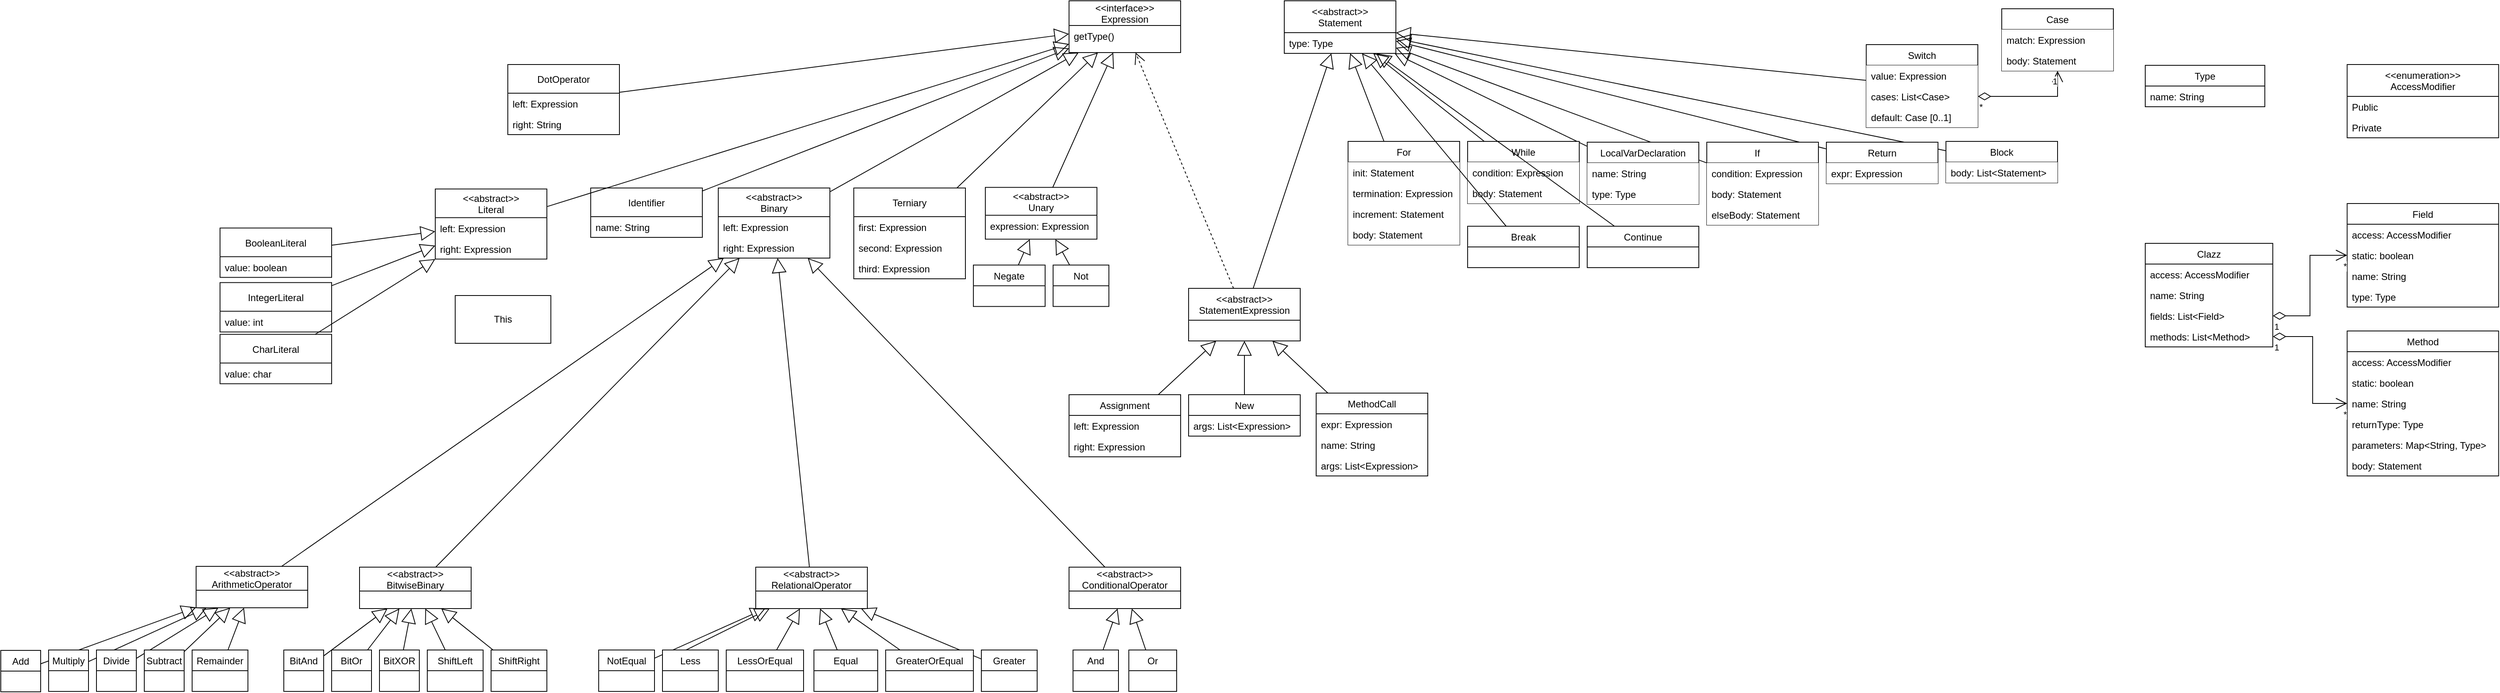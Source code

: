 <mxfile version="16.0.3" type="device"><diagram id="C5RBs43oDa-KdzZeNtuy" name="Page-1"><mxGraphModel dx="3358" dy="418" grid="1" gridSize="10" guides="1" tooltips="1" connect="1" arrows="1" fold="1" page="1" pageScale="1" pageWidth="827" pageHeight="1169" math="0" shadow="0"><root><mxCell id="WIyWlLk6GJQsqaUBKTNV-0"/><mxCell id="WIyWlLk6GJQsqaUBKTNV-1" parent="WIyWlLk6GJQsqaUBKTNV-0"/><mxCell id="zkfFHV4jXpPFQw0GAbJ--0" value="Clazz" style="swimlane;fontStyle=0;align=center;verticalAlign=top;childLayout=stackLayout;horizontal=1;startSize=26;horizontalStack=0;resizeParent=1;resizeLast=0;collapsible=1;marginBottom=0;rounded=0;shadow=0;strokeWidth=1;" parent="WIyWlLk6GJQsqaUBKTNV-1" vertex="1"><mxGeometry x="260" y="304.5" width="160" height="130" as="geometry"><mxRectangle x="230" y="140" width="160" height="26" as="alternateBounds"/></mxGeometry></mxCell><mxCell id="R1qmGD2fGn99MFbigiEE-41" value="access: AccessModifier" style="text;align=left;verticalAlign=top;spacingLeft=4;spacingRight=4;overflow=hidden;rotatable=0;points=[[0,0.5],[1,0.5]];portConstraint=eastwest;" parent="zkfFHV4jXpPFQw0GAbJ--0" vertex="1"><mxGeometry y="26" width="160" height="26" as="geometry"/></mxCell><mxCell id="zkfFHV4jXpPFQw0GAbJ--1" value="name: String" style="text;align=left;verticalAlign=top;spacingLeft=4;spacingRight=4;overflow=hidden;rotatable=0;points=[[0,0.5],[1,0.5]];portConstraint=eastwest;" parent="zkfFHV4jXpPFQw0GAbJ--0" vertex="1"><mxGeometry y="52" width="160" height="26" as="geometry"/></mxCell><mxCell id="zkfFHV4jXpPFQw0GAbJ--2" value="fields: List&lt;Field&gt;" style="text;align=left;verticalAlign=top;spacingLeft=4;spacingRight=4;overflow=hidden;rotatable=0;points=[[0,0.5],[1,0.5]];portConstraint=eastwest;rounded=0;shadow=0;html=0;" parent="zkfFHV4jXpPFQw0GAbJ--0" vertex="1"><mxGeometry y="78" width="160" height="26" as="geometry"/></mxCell><mxCell id="zkfFHV4jXpPFQw0GAbJ--3" value="methods: List&lt;Method&gt;" style="text;align=left;verticalAlign=top;spacingLeft=4;spacingRight=4;overflow=hidden;rotatable=0;points=[[0,0.5],[1,0.5]];portConstraint=eastwest;rounded=0;shadow=0;html=0;" parent="zkfFHV4jXpPFQw0GAbJ--0" vertex="1"><mxGeometry y="104" width="160" height="26" as="geometry"/></mxCell><mxCell id="zkfFHV4jXpPFQw0GAbJ--17" value="Field" style="swimlane;fontStyle=0;align=center;verticalAlign=top;childLayout=stackLayout;horizontal=1;startSize=26;horizontalStack=0;resizeParent=1;resizeLast=0;collapsible=1;marginBottom=0;rounded=0;shadow=0;strokeWidth=1;" parent="WIyWlLk6GJQsqaUBKTNV-1" vertex="1"><mxGeometry x="513.26" y="254.5" width="190" height="130" as="geometry"><mxRectangle x="550" y="140" width="160" height="26" as="alternateBounds"/></mxGeometry></mxCell><mxCell id="zkfFHV4jXpPFQw0GAbJ--18" value="access: AccessModifier" style="text;align=left;verticalAlign=top;spacingLeft=4;spacingRight=4;overflow=hidden;rotatable=0;points=[[0,0.5],[1,0.5]];portConstraint=eastwest;" parent="zkfFHV4jXpPFQw0GAbJ--17" vertex="1"><mxGeometry y="26" width="190" height="26" as="geometry"/></mxCell><mxCell id="zkfFHV4jXpPFQw0GAbJ--19" value="static: boolean" style="text;align=left;verticalAlign=top;spacingLeft=4;spacingRight=4;overflow=hidden;rotatable=0;points=[[0,0.5],[1,0.5]];portConstraint=eastwest;rounded=0;shadow=0;html=0;" parent="zkfFHV4jXpPFQw0GAbJ--17" vertex="1"><mxGeometry y="52" width="190" height="26" as="geometry"/></mxCell><mxCell id="R1qmGD2fGn99MFbigiEE-37" value="name: String" style="text;align=left;verticalAlign=top;spacingLeft=4;spacingRight=4;overflow=hidden;rotatable=0;points=[[0,0.5],[1,0.5]];portConstraint=eastwest;rounded=0;shadow=0;html=0;" parent="zkfFHV4jXpPFQw0GAbJ--17" vertex="1"><mxGeometry y="78" width="190" height="26" as="geometry"/></mxCell><mxCell id="zkfFHV4jXpPFQw0GAbJ--20" value="type: Type" style="text;align=left;verticalAlign=top;spacingLeft=4;spacingRight=4;overflow=hidden;rotatable=0;points=[[0,0.5],[1,0.5]];portConstraint=eastwest;rounded=0;shadow=0;html=0;" parent="zkfFHV4jXpPFQw0GAbJ--17" vertex="1"><mxGeometry y="104" width="190" height="26" as="geometry"/></mxCell><mxCell id="R1qmGD2fGn99MFbigiEE-3" value="" style="endArrow=open;html=1;endSize=12;startArrow=diamondThin;startSize=14;startFill=0;edgeStyle=orthogonalEdgeStyle;rounded=0;exitX=1;exitY=0.5;exitDx=0;exitDy=0;" parent="WIyWlLk6GJQsqaUBKTNV-1" source="zkfFHV4jXpPFQw0GAbJ--2" target="zkfFHV4jXpPFQw0GAbJ--17" edge="1"><mxGeometry relative="1" as="geometry"><mxPoint x="490" y="354.5" as="sourcePoint"/><mxPoint x="650" y="354.5" as="targetPoint"/></mxGeometry></mxCell><mxCell id="R1qmGD2fGn99MFbigiEE-4" value="1" style="edgeLabel;resizable=0;html=1;align=left;verticalAlign=top;" parent="R1qmGD2fGn99MFbigiEE-3" connectable="0" vertex="1"><mxGeometry x="-1" relative="1" as="geometry"/></mxCell><mxCell id="R1qmGD2fGn99MFbigiEE-5" value="*" style="edgeLabel;resizable=0;html=1;align=right;verticalAlign=top;" parent="R1qmGD2fGn99MFbigiEE-3" connectable="0" vertex="1"><mxGeometry x="1" relative="1" as="geometry"/></mxCell><mxCell id="R1qmGD2fGn99MFbigiEE-22" value="&lt;&lt;enumeration&gt;&gt;&#10;AccessModifier" style="swimlane;fontStyle=0;childLayout=stackLayout;horizontal=1;startSize=40;fillColor=none;horizontalStack=0;resizeParent=1;resizeParentMax=0;resizeLast=0;collapsible=1;marginBottom=0;" parent="WIyWlLk6GJQsqaUBKTNV-1" vertex="1"><mxGeometry x="513.26" y="80" width="190" height="92" as="geometry"/></mxCell><mxCell id="R1qmGD2fGn99MFbigiEE-23" value="Public" style="text;strokeColor=none;fillColor=none;align=left;verticalAlign=top;spacingLeft=4;spacingRight=4;overflow=hidden;rotatable=0;points=[[0,0.5],[1,0.5]];portConstraint=eastwest;" parent="R1qmGD2fGn99MFbigiEE-22" vertex="1"><mxGeometry y="40" width="190" height="26" as="geometry"/></mxCell><mxCell id="R1qmGD2fGn99MFbigiEE-24" value="Private" style="text;strokeColor=none;fillColor=none;align=left;verticalAlign=top;spacingLeft=4;spacingRight=4;overflow=hidden;rotatable=0;points=[[0,0.5],[1,0.5]];portConstraint=eastwest;" parent="R1qmGD2fGn99MFbigiEE-22" vertex="1"><mxGeometry y="66" width="190" height="26" as="geometry"/></mxCell><mxCell id="R1qmGD2fGn99MFbigiEE-27" value="Method" style="swimlane;fontStyle=0;align=center;verticalAlign=top;childLayout=stackLayout;horizontal=1;startSize=26;horizontalStack=0;resizeParent=1;resizeLast=0;collapsible=1;marginBottom=0;rounded=0;shadow=0;strokeWidth=1;" parent="WIyWlLk6GJQsqaUBKTNV-1" vertex="1"><mxGeometry x="513.26" y="414.5" width="190" height="182" as="geometry"><mxRectangle x="550" y="140" width="160" height="26" as="alternateBounds"/></mxGeometry></mxCell><mxCell id="R1qmGD2fGn99MFbigiEE-28" value="access: AccessModifier" style="text;align=left;verticalAlign=top;spacingLeft=4;spacingRight=4;overflow=hidden;rotatable=0;points=[[0,0.5],[1,0.5]];portConstraint=eastwest;" parent="R1qmGD2fGn99MFbigiEE-27" vertex="1"><mxGeometry y="26" width="190" height="26" as="geometry"/></mxCell><mxCell id="R1qmGD2fGn99MFbigiEE-29" value="static: boolean" style="text;align=left;verticalAlign=top;spacingLeft=4;spacingRight=4;overflow=hidden;rotatable=0;points=[[0,0.5],[1,0.5]];portConstraint=eastwest;rounded=0;shadow=0;html=0;" parent="R1qmGD2fGn99MFbigiEE-27" vertex="1"><mxGeometry y="52" width="190" height="26" as="geometry"/></mxCell><mxCell id="R1qmGD2fGn99MFbigiEE-36" value="name: String" style="text;align=left;verticalAlign=top;spacingLeft=4;spacingRight=4;overflow=hidden;rotatable=0;points=[[0,0.5],[1,0.5]];portConstraint=eastwest;" parent="R1qmGD2fGn99MFbigiEE-27" vertex="1"><mxGeometry y="78" width="190" height="26" as="geometry"/></mxCell><mxCell id="R1qmGD2fGn99MFbigiEE-30" value="returnType: Type" style="text;align=left;verticalAlign=top;spacingLeft=4;spacingRight=4;overflow=hidden;rotatable=0;points=[[0,0.5],[1,0.5]];portConstraint=eastwest;rounded=0;shadow=0;html=0;" parent="R1qmGD2fGn99MFbigiEE-27" vertex="1"><mxGeometry y="104" width="190" height="26" as="geometry"/></mxCell><mxCell id="R1qmGD2fGn99MFbigiEE-34" value="parameters: Map&lt;String, Type&gt;" style="text;align=left;verticalAlign=top;spacingLeft=4;spacingRight=4;overflow=hidden;rotatable=0;points=[[0,0.5],[1,0.5]];portConstraint=eastwest;rounded=0;shadow=0;html=0;" parent="R1qmGD2fGn99MFbigiEE-27" vertex="1"><mxGeometry y="130" width="190" height="26" as="geometry"/></mxCell><mxCell id="R1qmGD2fGn99MFbigiEE-35" value="body: Statement" style="text;align=left;verticalAlign=top;spacingLeft=4;spacingRight=4;overflow=hidden;rotatable=0;points=[[0,0.5],[1,0.5]];portConstraint=eastwest;rounded=0;shadow=0;html=0;" parent="R1qmGD2fGn99MFbigiEE-27" vertex="1"><mxGeometry y="156" width="190" height="26" as="geometry"/></mxCell><mxCell id="R1qmGD2fGn99MFbigiEE-31" value="" style="endArrow=open;html=1;endSize=12;startArrow=diamondThin;startSize=14;startFill=0;edgeStyle=orthogonalEdgeStyle;rounded=0;exitX=1;exitY=0.5;exitDx=0;exitDy=0;" parent="WIyWlLk6GJQsqaUBKTNV-1" source="zkfFHV4jXpPFQw0GAbJ--3" target="R1qmGD2fGn99MFbigiEE-27" edge="1"><mxGeometry relative="1" as="geometry"><mxPoint x="480" y="319.5" as="sourcePoint"/><mxPoint x="570" y="319.5" as="targetPoint"/><Array as="points"><mxPoint x="470" y="421.5"/><mxPoint x="470" y="505.5"/></Array></mxGeometry></mxCell><mxCell id="R1qmGD2fGn99MFbigiEE-32" value="1" style="edgeLabel;resizable=0;html=1;align=left;verticalAlign=top;" parent="R1qmGD2fGn99MFbigiEE-31" connectable="0" vertex="1"><mxGeometry x="-1" relative="1" as="geometry"/></mxCell><mxCell id="R1qmGD2fGn99MFbigiEE-33" value="*" style="edgeLabel;resizable=0;html=1;align=right;verticalAlign=top;" parent="R1qmGD2fGn99MFbigiEE-31" connectable="0" vertex="1"><mxGeometry x="1" relative="1" as="geometry"/></mxCell><mxCell id="R1qmGD2fGn99MFbigiEE-43" value="&lt;&lt;abstract&gt;&gt;&#10;Statement" style="swimlane;fontStyle=0;childLayout=stackLayout;horizontal=1;startSize=40;fillColor=none;horizontalStack=0;resizeParent=1;resizeParentMax=0;resizeLast=0;collapsible=1;marginBottom=0;" parent="WIyWlLk6GJQsqaUBKTNV-1" vertex="1"><mxGeometry x="-820" width="140" height="66" as="geometry"/></mxCell><mxCell id="R1qmGD2fGn99MFbigiEE-44" value="type: Type" style="text;strokeColor=none;fillColor=none;align=left;verticalAlign=top;spacingLeft=4;spacingRight=4;overflow=hidden;rotatable=0;points=[[0,0.5],[1,0.5]];portConstraint=eastwest;" parent="R1qmGD2fGn99MFbigiEE-43" vertex="1"><mxGeometry y="40" width="140" height="26" as="geometry"/></mxCell><mxCell id="R1qmGD2fGn99MFbigiEE-51" value="" style="endArrow=block;endSize=16;endFill=0;html=1;rounded=0;" parent="WIyWlLk6GJQsqaUBKTNV-1" source="UrSTiB-nP94x0aBTnVcV-48" target="R1qmGD2fGn99MFbigiEE-43" edge="1"><mxGeometry width="160" relative="1" as="geometry"><mxPoint x="-635.0" y="-59.75" as="sourcePoint"/><mxPoint x="-325" y="178.25" as="targetPoint"/></mxGeometry></mxCell><mxCell id="R1qmGD2fGn99MFbigiEE-61" value="" style="endArrow=block;endSize=16;endFill=0;html=1;rounded=0;" parent="WIyWlLk6GJQsqaUBKTNV-1" source="UrSTiB-nP94x0aBTnVcV-44" target="R1qmGD2fGn99MFbigiEE-43" edge="1"><mxGeometry width="160" relative="1" as="geometry"><mxPoint x="-604.936" y="239.75" as="sourcePoint"/><mxPoint x="-491.116" y="4.25" as="targetPoint"/></mxGeometry></mxCell><mxCell id="R1qmGD2fGn99MFbigiEE-63" value="" style="endArrow=block;endSize=16;endFill=0;html=1;rounded=0;" parent="WIyWlLk6GJQsqaUBKTNV-1" source="UrSTiB-nP94x0aBTnVcV-65" target="R1qmGD2fGn99MFbigiEE-43" edge="1"><mxGeometry width="160" relative="1" as="geometry"><mxPoint x="-615.578" y="178.25" as="sourcePoint"/><mxPoint x="-481.116" y="14.25" as="targetPoint"/></mxGeometry></mxCell><mxCell id="R1qmGD2fGn99MFbigiEE-65" value="" style="endArrow=block;endSize=16;endFill=0;html=1;rounded=0;" parent="WIyWlLk6GJQsqaUBKTNV-1" source="UrSTiB-nP94x0aBTnVcV-62" target="R1qmGD2fGn99MFbigiEE-43" edge="1"><mxGeometry width="160" relative="1" as="geometry"><mxPoint x="-644.505" y="106.25" as="sourcePoint"/><mxPoint x="-471.116" y="24.25" as="targetPoint"/></mxGeometry></mxCell><mxCell id="R1qmGD2fGn99MFbigiEE-67" value="" style="endArrow=block;endSize=16;endFill=0;html=1;rounded=0;" parent="WIyWlLk6GJQsqaUBKTNV-1" source="UrSTiB-nP94x0aBTnVcV-54" target="R1qmGD2fGn99MFbigiEE-43" edge="1"><mxGeometry width="160" relative="1" as="geometry"><mxPoint x="-645.0" y="55.694" as="sourcePoint"/><mxPoint x="-435" y="34.25" as="targetPoint"/></mxGeometry></mxCell><mxCell id="R1qmGD2fGn99MFbigiEE-69" value="" style="endArrow=block;endSize=16;endFill=0;html=1;rounded=0;" parent="WIyWlLk6GJQsqaUBKTNV-1" source="UrSTiB-nP94x0aBTnVcV-52" target="R1qmGD2fGn99MFbigiEE-43" edge="1"><mxGeometry width="160" relative="1" as="geometry"><mxPoint x="-645.0" y="-3.75" as="sourcePoint"/><mxPoint x="-191.116" y="4.25" as="targetPoint"/></mxGeometry></mxCell><mxCell id="UrSTiB-nP94x0aBTnVcV-0" value="Type" style="swimlane;fontStyle=0;childLayout=stackLayout;horizontal=1;startSize=26;fillColor=none;horizontalStack=0;resizeParent=1;resizeParentMax=0;resizeLast=0;collapsible=1;marginBottom=0;" parent="WIyWlLk6GJQsqaUBKTNV-1" vertex="1"><mxGeometry x="260" y="81" width="150" height="52" as="geometry"/></mxCell><mxCell id="UrSTiB-nP94x0aBTnVcV-1" value="name: String" style="text;strokeColor=none;fillColor=none;align=left;verticalAlign=top;spacingLeft=4;spacingRight=4;overflow=hidden;rotatable=0;points=[[0,0.5],[1,0.5]];portConstraint=eastwest;" parent="UrSTiB-nP94x0aBTnVcV-0" vertex="1"><mxGeometry y="26" width="150" height="26" as="geometry"/></mxCell><mxCell id="UrSTiB-nP94x0aBTnVcV-12" value="Assignment" style="swimlane;fontStyle=0;childLayout=stackLayout;horizontal=1;startSize=26;fillColor=none;horizontalStack=0;resizeParent=1;resizeParentMax=0;resizeLast=0;collapsible=1;marginBottom=0;" parent="WIyWlLk6GJQsqaUBKTNV-1" vertex="1"><mxGeometry x="-1090" y="494.5" width="140" height="78" as="geometry"/></mxCell><mxCell id="UrSTiB-nP94x0aBTnVcV-13" value="left: Expression " style="text;strokeColor=none;fillColor=none;align=left;verticalAlign=top;spacingLeft=4;spacingRight=4;overflow=hidden;rotatable=0;points=[[0,0.5],[1,0.5]];portConstraint=eastwest;" parent="UrSTiB-nP94x0aBTnVcV-12" vertex="1"><mxGeometry y="26" width="140" height="26" as="geometry"/></mxCell><mxCell id="UrSTiB-nP94x0aBTnVcV-29" value="right: Expression " style="text;strokeColor=none;fillColor=none;align=left;verticalAlign=top;spacingLeft=4;spacingRight=4;overflow=hidden;rotatable=0;points=[[0,0.5],[1,0.5]];portConstraint=eastwest;" parent="UrSTiB-nP94x0aBTnVcV-12" vertex="1"><mxGeometry y="52" width="140" height="26" as="geometry"/></mxCell><mxCell id="UrSTiB-nP94x0aBTnVcV-22" value="&lt;&lt;abstract&gt;&gt;&#10;StatementExpression" style="swimlane;fontStyle=0;childLayout=stackLayout;horizontal=1;startSize=40;fillColor=none;horizontalStack=0;resizeParent=1;resizeParentMax=0;resizeLast=0;collapsible=1;marginBottom=0;" parent="WIyWlLk6GJQsqaUBKTNV-1" vertex="1"><mxGeometry x="-940" y="361" width="140" height="66" as="geometry"/></mxCell><mxCell id="UrSTiB-nP94x0aBTnVcV-26" value="" style="endArrow=block;endSize=16;endFill=0;html=1;rounded=0;" parent="WIyWlLk6GJQsqaUBKTNV-1" source="UrSTiB-nP94x0aBTnVcV-22" target="R1qmGD2fGn99MFbigiEE-43" edge="1"><mxGeometry width="160" relative="1" as="geometry"><mxPoint x="-45" y="512.75" as="sourcePoint"/><mxPoint x="115" y="512.75" as="targetPoint"/></mxGeometry></mxCell><mxCell id="UrSTiB-nP94x0aBTnVcV-31" value="" style="endArrow=block;endSize=16;endFill=0;html=1;rounded=0;" parent="WIyWlLk6GJQsqaUBKTNV-1" source="UrSTiB-nP94x0aBTnVcV-12" target="UrSTiB-nP94x0aBTnVcV-22" edge="1"><mxGeometry width="160" relative="1" as="geometry"><mxPoint x="-645" y="473.75" as="sourcePoint"/><mxPoint x="-485" y="473.75" as="targetPoint"/></mxGeometry></mxCell><mxCell id="UrSTiB-nP94x0aBTnVcV-32" value="New" style="swimlane;fontStyle=0;childLayout=stackLayout;horizontal=1;startSize=26;fillColor=none;horizontalStack=0;resizeParent=1;resizeParentMax=0;resizeLast=0;collapsible=1;marginBottom=0;" parent="WIyWlLk6GJQsqaUBKTNV-1" vertex="1"><mxGeometry x="-940" y="494.5" width="140" height="52" as="geometry"/></mxCell><mxCell id="UrSTiB-nP94x0aBTnVcV-35" value="args: List&lt;Expression&gt;&#10; " style="text;strokeColor=none;fillColor=none;align=left;verticalAlign=top;spacingLeft=4;spacingRight=4;overflow=hidden;rotatable=0;points=[[0,0.5],[1,0.5]];portConstraint=eastwest;" parent="UrSTiB-nP94x0aBTnVcV-32" vertex="1"><mxGeometry y="26" width="140" height="26" as="geometry"/></mxCell><mxCell id="UrSTiB-nP94x0aBTnVcV-36" value="" style="endArrow=block;endSize=16;endFill=0;html=1;rounded=0;" parent="WIyWlLk6GJQsqaUBKTNV-1" source="UrSTiB-nP94x0aBTnVcV-32" target="UrSTiB-nP94x0aBTnVcV-22" edge="1"><mxGeometry width="160" relative="1" as="geometry"><mxPoint x="-856.579" y="480.25" as="sourcePoint"/><mxPoint x="-782.895" y="438.25" as="targetPoint"/></mxGeometry></mxCell><mxCell id="UrSTiB-nP94x0aBTnVcV-38" value="MethodCall" style="swimlane;fontStyle=0;childLayout=stackLayout;horizontal=1;startSize=26;fillColor=none;horizontalStack=0;resizeParent=1;resizeParentMax=0;resizeLast=0;collapsible=1;marginBottom=0;" parent="WIyWlLk6GJQsqaUBKTNV-1" vertex="1"><mxGeometry x="-780" y="492.5" width="140" height="104" as="geometry"/></mxCell><mxCell id="UrSTiB-nP94x0aBTnVcV-43" value="expr: Expression" style="text;strokeColor=none;fillColor=none;align=left;verticalAlign=top;spacingLeft=4;spacingRight=4;overflow=hidden;rotatable=0;points=[[0,0.5],[1,0.5]];portConstraint=eastwest;" parent="UrSTiB-nP94x0aBTnVcV-38" vertex="1"><mxGeometry y="26" width="140" height="26" as="geometry"/></mxCell><mxCell id="UrSTiB-nP94x0aBTnVcV-42" value="name: String" style="text;strokeColor=none;fillColor=none;align=left;verticalAlign=top;spacingLeft=4;spacingRight=4;overflow=hidden;rotatable=0;points=[[0,0.5],[1,0.5]];portConstraint=eastwest;" parent="UrSTiB-nP94x0aBTnVcV-38" vertex="1"><mxGeometry y="52" width="140" height="26" as="geometry"/></mxCell><mxCell id="UrSTiB-nP94x0aBTnVcV-40" value="args: List&lt;Expression&gt;&#10; " style="text;strokeColor=none;fillColor=none;align=left;verticalAlign=top;spacingLeft=4;spacingRight=4;overflow=hidden;rotatable=0;points=[[0,0.5],[1,0.5]];portConstraint=eastwest;" parent="UrSTiB-nP94x0aBTnVcV-38" vertex="1"><mxGeometry y="78" width="140" height="26" as="geometry"/></mxCell><mxCell id="UrSTiB-nP94x0aBTnVcV-41" value="" style="endArrow=block;endSize=16;endFill=0;html=1;rounded=0;" parent="WIyWlLk6GJQsqaUBKTNV-1" source="UrSTiB-nP94x0aBTnVcV-38" target="UrSTiB-nP94x0aBTnVcV-22" edge="1"><mxGeometry width="160" relative="1" as="geometry"><mxPoint x="-266.579" y="489.25" as="sourcePoint"/><mxPoint x="-173.085" y="437.25" as="targetPoint"/></mxGeometry></mxCell><mxCell id="UrSTiB-nP94x0aBTnVcV-44" value="For" style="swimlane;fontStyle=0;childLayout=stackLayout;horizontal=1;startSize=26;fillColor=default;horizontalStack=0;resizeParent=1;resizeParentMax=0;resizeLast=0;collapsible=1;marginBottom=0;" parent="WIyWlLk6GJQsqaUBKTNV-1" vertex="1"><mxGeometry x="-740" y="176.5" width="140" height="130" as="geometry"/></mxCell><mxCell id="UrSTiB-nP94x0aBTnVcV-45" value="init: Statement" style="text;strokeColor=none;fillColor=default;align=left;verticalAlign=top;spacingLeft=4;spacingRight=4;overflow=hidden;rotatable=0;points=[[0,0.5],[1,0.5]];portConstraint=eastwest;" parent="UrSTiB-nP94x0aBTnVcV-44" vertex="1"><mxGeometry y="26" width="140" height="26" as="geometry"/></mxCell><mxCell id="UrSTiB-nP94x0aBTnVcV-46" value="termination: Expression" style="text;strokeColor=none;fillColor=default;align=left;verticalAlign=top;spacingLeft=4;spacingRight=4;overflow=hidden;rotatable=0;points=[[0,0.5],[1,0.5]];portConstraint=eastwest;" parent="UrSTiB-nP94x0aBTnVcV-44" vertex="1"><mxGeometry y="52" width="140" height="26" as="geometry"/></mxCell><mxCell id="UrSTiB-nP94x0aBTnVcV-70" value="increment: Statement" style="text;strokeColor=none;fillColor=default;align=left;verticalAlign=top;spacingLeft=4;spacingRight=4;overflow=hidden;rotatable=0;points=[[0,0.5],[1,0.5]];portConstraint=eastwest;" parent="UrSTiB-nP94x0aBTnVcV-44" vertex="1"><mxGeometry y="78" width="140" height="26" as="geometry"/></mxCell><mxCell id="UrSTiB-nP94x0aBTnVcV-71" value="body: Statement" style="text;strokeColor=none;fillColor=default;align=left;verticalAlign=top;spacingLeft=4;spacingRight=4;overflow=hidden;rotatable=0;points=[[0,0.5],[1,0.5]];portConstraint=eastwest;" parent="UrSTiB-nP94x0aBTnVcV-44" vertex="1"><mxGeometry y="104" width="140" height="26" as="geometry"/></mxCell><mxCell id="UrSTiB-nP94x0aBTnVcV-48" value="Block" style="swimlane;fontStyle=0;childLayout=stackLayout;horizontal=1;startSize=26;fillColor=default;horizontalStack=0;resizeParent=1;resizeParentMax=0;resizeLast=0;collapsible=1;marginBottom=0;" parent="WIyWlLk6GJQsqaUBKTNV-1" vertex="1"><mxGeometry x="10" y="176.5" width="140" height="52" as="geometry"/></mxCell><mxCell id="UrSTiB-nP94x0aBTnVcV-49" value="body: List&lt;Statement&gt;" style="text;strokeColor=none;fillColor=default;align=left;verticalAlign=top;spacingLeft=4;spacingRight=4;overflow=hidden;rotatable=0;points=[[0,0.5],[1,0.5]];portConstraint=eastwest;" parent="UrSTiB-nP94x0aBTnVcV-48" vertex="1"><mxGeometry y="26" width="140" height="26" as="geometry"/></mxCell><mxCell id="UrSTiB-nP94x0aBTnVcV-52" value="Return" style="swimlane;fontStyle=0;childLayout=stackLayout;horizontal=1;startSize=26;fillColor=default;horizontalStack=0;resizeParent=1;resizeParentMax=0;resizeLast=0;collapsible=1;marginBottom=0;" parent="WIyWlLk6GJQsqaUBKTNV-1" vertex="1"><mxGeometry x="-140" y="177.5" width="140" height="52" as="geometry"/></mxCell><mxCell id="UrSTiB-nP94x0aBTnVcV-53" value="expr: Expression" style="text;strokeColor=none;fillColor=default;align=left;verticalAlign=top;spacingLeft=4;spacingRight=4;overflow=hidden;rotatable=0;points=[[0,0.5],[1,0.5]];portConstraint=eastwest;" parent="UrSTiB-nP94x0aBTnVcV-52" vertex="1"><mxGeometry y="26" width="140" height="26" as="geometry"/></mxCell><mxCell id="UrSTiB-nP94x0aBTnVcV-54" value="While" style="swimlane;fontStyle=0;childLayout=stackLayout;horizontal=1;startSize=26;fillColor=default;horizontalStack=0;resizeParent=1;resizeParentMax=0;resizeLast=0;collapsible=1;marginBottom=0;" parent="WIyWlLk6GJQsqaUBKTNV-1" vertex="1"><mxGeometry x="-590" y="176.5" width="140" height="78" as="geometry"/></mxCell><mxCell id="UrSTiB-nP94x0aBTnVcV-61" value="condition: Expression" style="text;strokeColor=none;fillColor=default;align=left;verticalAlign=top;spacingLeft=4;spacingRight=4;overflow=hidden;rotatable=0;points=[[0,0.5],[1,0.5]];portConstraint=eastwest;" parent="UrSTiB-nP94x0aBTnVcV-54" vertex="1"><mxGeometry y="26" width="140" height="26" as="geometry"/></mxCell><mxCell id="UrSTiB-nP94x0aBTnVcV-55" value="body: Statement" style="text;strokeColor=none;fillColor=default;align=left;verticalAlign=top;spacingLeft=4;spacingRight=4;overflow=hidden;rotatable=0;points=[[0,0.5],[1,0.5]];portConstraint=eastwest;" parent="UrSTiB-nP94x0aBTnVcV-54" vertex="1"><mxGeometry y="52" width="140" height="26" as="geometry"/></mxCell><mxCell id="UrSTiB-nP94x0aBTnVcV-62" value="LocalVarDeclaration" style="swimlane;fontStyle=0;childLayout=stackLayout;horizontal=1;startSize=26;fillColor=default;horizontalStack=0;resizeParent=1;resizeParentMax=0;resizeLast=0;collapsible=1;marginBottom=0;" parent="WIyWlLk6GJQsqaUBKTNV-1" vertex="1"><mxGeometry x="-440" y="177.5" width="140" height="78" as="geometry"/></mxCell><mxCell id="UrSTiB-nP94x0aBTnVcV-63" value="name: String" style="text;strokeColor=none;fillColor=default;align=left;verticalAlign=top;spacingLeft=4;spacingRight=4;overflow=hidden;rotatable=0;points=[[0,0.5],[1,0.5]];portConstraint=eastwest;" parent="UrSTiB-nP94x0aBTnVcV-62" vertex="1"><mxGeometry y="26" width="140" height="26" as="geometry"/></mxCell><mxCell id="UrSTiB-nP94x0aBTnVcV-64" value="type: Type" style="text;strokeColor=none;fillColor=default;align=left;verticalAlign=top;spacingLeft=4;spacingRight=4;overflow=hidden;rotatable=0;points=[[0,0.5],[1,0.5]];portConstraint=eastwest;" parent="UrSTiB-nP94x0aBTnVcV-62" vertex="1"><mxGeometry y="52" width="140" height="26" as="geometry"/></mxCell><mxCell id="UrSTiB-nP94x0aBTnVcV-65" value="If    " style="swimlane;fontStyle=0;childLayout=stackLayout;horizontal=1;startSize=26;fillColor=default;horizontalStack=0;resizeParent=1;resizeParentMax=0;resizeLast=0;collapsible=1;marginBottom=0;" parent="WIyWlLk6GJQsqaUBKTNV-1" vertex="1"><mxGeometry x="-290" y="177.5" width="140" height="104" as="geometry"/></mxCell><mxCell id="UrSTiB-nP94x0aBTnVcV-66" value="condition: Expression" style="text;strokeColor=none;fillColor=default;align=left;verticalAlign=top;spacingLeft=4;spacingRight=4;overflow=hidden;rotatable=0;points=[[0,0.5],[1,0.5]];portConstraint=eastwest;" parent="UrSTiB-nP94x0aBTnVcV-65" vertex="1"><mxGeometry y="26" width="140" height="26" as="geometry"/></mxCell><mxCell id="UrSTiB-nP94x0aBTnVcV-67" value="body: Statement" style="text;strokeColor=none;fillColor=default;align=left;verticalAlign=top;spacingLeft=4;spacingRight=4;overflow=hidden;rotatable=0;points=[[0,0.5],[1,0.5]];portConstraint=eastwest;" parent="UrSTiB-nP94x0aBTnVcV-65" vertex="1"><mxGeometry y="52" width="140" height="26" as="geometry"/></mxCell><mxCell id="UrSTiB-nP94x0aBTnVcV-69" value="elseBody: Statement" style="text;strokeColor=none;fillColor=default;align=left;verticalAlign=top;spacingLeft=4;spacingRight=4;overflow=hidden;rotatable=0;points=[[0,0.5],[1,0.5]];portConstraint=eastwest;" parent="UrSTiB-nP94x0aBTnVcV-65" vertex="1"><mxGeometry y="78" width="140" height="26" as="geometry"/></mxCell><mxCell id="UrSTiB-nP94x0aBTnVcV-73" value="&lt;&lt;interface&gt;&gt;&#10;Expression" style="swimlane;fontStyle=0;childLayout=stackLayout;horizontal=1;startSize=31;fillColor=none;horizontalStack=0;resizeParent=1;resizeParentMax=0;resizeLast=0;collapsible=1;marginBottom=0;" parent="WIyWlLk6GJQsqaUBKTNV-1" vertex="1"><mxGeometry x="-1090" width="140" height="65" as="geometry"/></mxCell><mxCell id="UrSTiB-nP94x0aBTnVcV-74" value="getType()" style="text;strokeColor=none;fillColor=none;align=left;verticalAlign=top;spacingLeft=4;spacingRight=4;overflow=hidden;rotatable=0;points=[[0,0.5],[1,0.5]];portConstraint=eastwest;" parent="UrSTiB-nP94x0aBTnVcV-73" vertex="1"><mxGeometry y="31" width="140" height="34" as="geometry"/></mxCell><mxCell id="UrSTiB-nP94x0aBTnVcV-75" value="" style="endArrow=open;endSize=12;dashed=1;html=1;rounded=0;" parent="WIyWlLk6GJQsqaUBKTNV-1" source="UrSTiB-nP94x0aBTnVcV-22" target="UrSTiB-nP94x0aBTnVcV-73" edge="1"><mxGeometry width="160" relative="1" as="geometry"><mxPoint x="-850" y="141" as="sourcePoint"/><mxPoint x="-690" y="141" as="targetPoint"/></mxGeometry></mxCell><mxCell id="UrSTiB-nP94x0aBTnVcV-92" value="&lt;&lt;abstract&gt;&gt;&#10;Binary" style="swimlane;fontStyle=0;childLayout=stackLayout;horizontal=1;startSize=36;fillColor=none;horizontalStack=0;resizeParent=1;resizeParentMax=0;resizeLast=0;collapsible=1;marginBottom=0;" parent="WIyWlLk6GJQsqaUBKTNV-1" vertex="1"><mxGeometry x="-1530" y="235" width="140" height="88" as="geometry"/></mxCell><mxCell id="UrSTiB-nP94x0aBTnVcV-93" value="left: Expression " style="text;strokeColor=none;fillColor=none;align=left;verticalAlign=top;spacingLeft=4;spacingRight=4;overflow=hidden;rotatable=0;points=[[0,0.5],[1,0.5]];portConstraint=eastwest;" parent="UrSTiB-nP94x0aBTnVcV-92" vertex="1"><mxGeometry y="36" width="140" height="26" as="geometry"/></mxCell><mxCell id="UrSTiB-nP94x0aBTnVcV-94" value="right: Expression " style="text;strokeColor=none;fillColor=none;align=left;verticalAlign=top;spacingLeft=4;spacingRight=4;overflow=hidden;rotatable=0;points=[[0,0.5],[1,0.5]];portConstraint=eastwest;" parent="UrSTiB-nP94x0aBTnVcV-92" vertex="1"><mxGeometry y="62" width="140" height="26" as="geometry"/></mxCell><mxCell id="UrSTiB-nP94x0aBTnVcV-96" value="Add" style="swimlane;fontStyle=0;childLayout=stackLayout;horizontal=1;startSize=26;fillColor=default;horizontalStack=0;resizeParent=1;resizeParentMax=0;resizeLast=0;collapsible=1;marginBottom=0;" parent="WIyWlLk6GJQsqaUBKTNV-1" vertex="1"><mxGeometry x="-2430" y="815.5" width="50" height="52" as="geometry"/></mxCell><mxCell id="UrSTiB-nP94x0aBTnVcV-99" value="" style="endArrow=block;endSize=16;endFill=0;html=1;rounded=0;" parent="WIyWlLk6GJQsqaUBKTNV-1" source="UrSTiB-nP94x0aBTnVcV-96" target="Lel_3IeOTSbdFy8UVSTf-46" edge="1"><mxGeometry width="160" relative="1" as="geometry"><mxPoint x="-1920" y="522" as="sourcePoint"/><mxPoint x="-1760" y="522" as="targetPoint"/></mxGeometry></mxCell><mxCell id="UrSTiB-nP94x0aBTnVcV-100" value="" style="endArrow=block;endSize=16;endFill=0;html=1;rounded=0;" parent="WIyWlLk6GJQsqaUBKTNV-1" source="UrSTiB-nP94x0aBTnVcV-101" target="Lel_3IeOTSbdFy8UVSTf-46" edge="1"><mxGeometry width="160" relative="1" as="geometry"><mxPoint x="-1910" y="532" as="sourcePoint"/><mxPoint x="-1710" y="464.941" as="targetPoint"/></mxGeometry></mxCell><mxCell id="UrSTiB-nP94x0aBTnVcV-101" value="Multiply" style="swimlane;fontStyle=0;childLayout=stackLayout;horizontal=1;startSize=26;fillColor=default;horizontalStack=0;resizeParent=1;resizeParentMax=0;resizeLast=0;collapsible=1;marginBottom=0;" parent="WIyWlLk6GJQsqaUBKTNV-1" vertex="1"><mxGeometry x="-2370" y="815" width="50" height="52" as="geometry"/></mxCell><mxCell id="UrSTiB-nP94x0aBTnVcV-102" value="Divide" style="swimlane;fontStyle=0;childLayout=stackLayout;horizontal=1;startSize=26;fillColor=default;horizontalStack=0;resizeParent=1;resizeParentMax=0;resizeLast=0;collapsible=1;marginBottom=0;" parent="WIyWlLk6GJQsqaUBKTNV-1" vertex="1"><mxGeometry x="-2310" y="815" width="50" height="52" as="geometry"/></mxCell><mxCell id="UrSTiB-nP94x0aBTnVcV-104" value="" style="endArrow=block;endSize=16;endFill=0;html=1;rounded=0;" parent="WIyWlLk6GJQsqaUBKTNV-1" source="UrSTiB-nP94x0aBTnVcV-102" target="Lel_3IeOTSbdFy8UVSTf-46" edge="1"><mxGeometry width="160" relative="1" as="geometry"><mxPoint x="-1270" y="160.0" as="sourcePoint"/><mxPoint x="-1240" y="160.0" as="targetPoint"/></mxGeometry></mxCell><mxCell id="UrSTiB-nP94x0aBTnVcV-105" value="" style="endArrow=block;endSize=16;endFill=0;html=1;rounded=0;" parent="WIyWlLk6GJQsqaUBKTNV-1" source="UrSTiB-nP94x0aBTnVcV-103" target="Lel_3IeOTSbdFy8UVSTf-46" edge="1"><mxGeometry width="160" relative="1" as="geometry"><mxPoint x="-1276.403" y="203.5" as="sourcePoint"/><mxPoint x="-1240" y="188.618" as="targetPoint"/></mxGeometry></mxCell><mxCell id="UrSTiB-nP94x0aBTnVcV-106" value="" style="endArrow=block;endSize=16;endFill=0;html=1;rounded=0;" parent="WIyWlLk6GJQsqaUBKTNV-1" source="UrSTiB-nP94x0aBTnVcV-107" target="Lel_3IeOTSbdFy8UVSTf-46" edge="1"><mxGeometry width="160" relative="1" as="geometry"><mxPoint x="-1276.403" y="275.5" as="sourcePoint"/><mxPoint x="-1227.021" y="261" as="targetPoint"/></mxGeometry></mxCell><mxCell id="UrSTiB-nP94x0aBTnVcV-107" value="Remainder" style="swimlane;fontStyle=0;childLayout=stackLayout;horizontal=1;startSize=26;fillColor=default;horizontalStack=0;resizeParent=1;resizeParentMax=0;resizeLast=0;collapsible=1;marginBottom=0;" parent="WIyWlLk6GJQsqaUBKTNV-1" vertex="1"><mxGeometry x="-2190" y="815" width="70" height="52" as="geometry"/></mxCell><mxCell id="UrSTiB-nP94x0aBTnVcV-108" value="Terniary" style="swimlane;fontStyle=0;childLayout=stackLayout;horizontal=1;startSize=36;fillColor=none;horizontalStack=0;resizeParent=1;resizeParentMax=0;resizeLast=0;collapsible=1;marginBottom=0;" parent="WIyWlLk6GJQsqaUBKTNV-1" vertex="1"><mxGeometry x="-1360" y="235" width="140" height="114" as="geometry"/></mxCell><mxCell id="UrSTiB-nP94x0aBTnVcV-109" value="first: Expression " style="text;strokeColor=none;fillColor=none;align=left;verticalAlign=top;spacingLeft=4;spacingRight=4;overflow=hidden;rotatable=0;points=[[0,0.5],[1,0.5]];portConstraint=eastwest;" parent="UrSTiB-nP94x0aBTnVcV-108" vertex="1"><mxGeometry y="36" width="140" height="26" as="geometry"/></mxCell><mxCell id="UrSTiB-nP94x0aBTnVcV-114" value="second: Expression " style="text;strokeColor=none;fillColor=none;align=left;verticalAlign=top;spacingLeft=4;spacingRight=4;overflow=hidden;rotatable=0;points=[[0,0.5],[1,0.5]];portConstraint=eastwest;" parent="UrSTiB-nP94x0aBTnVcV-108" vertex="1"><mxGeometry y="62" width="140" height="26" as="geometry"/></mxCell><mxCell id="UrSTiB-nP94x0aBTnVcV-110" value="third: Expression " style="text;strokeColor=none;fillColor=none;align=left;verticalAlign=top;spacingLeft=4;spacingRight=4;overflow=hidden;rotatable=0;points=[[0,0.5],[1,0.5]];portConstraint=eastwest;" parent="UrSTiB-nP94x0aBTnVcV-108" vertex="1"><mxGeometry y="88" width="140" height="26" as="geometry"/></mxCell><mxCell id="UrSTiB-nP94x0aBTnVcV-115" value="" style="endArrow=block;endSize=16;endFill=0;html=1;rounded=0;" parent="WIyWlLk6GJQsqaUBKTNV-1" source="UrSTiB-nP94x0aBTnVcV-92" target="UrSTiB-nP94x0aBTnVcV-73" edge="1"><mxGeometry width="160" relative="1" as="geometry"><mxPoint x="-1393.251" y="113.0" as="sourcePoint"/><mxPoint x="-1285.124" y="189.5" as="targetPoint"/></mxGeometry></mxCell><mxCell id="UrSTiB-nP94x0aBTnVcV-116" value="" style="endArrow=block;endSize=16;endFill=0;html=1;rounded=0;" parent="WIyWlLk6GJQsqaUBKTNV-1" source="UrSTiB-nP94x0aBTnVcV-108" target="UrSTiB-nP94x0aBTnVcV-73" edge="1"><mxGeometry width="160" relative="1" as="geometry"><mxPoint x="-1160" y="227.947" as="sourcePoint"/><mxPoint x="-1110" y="227.553" as="targetPoint"/></mxGeometry></mxCell><mxCell id="UrSTiB-nP94x0aBTnVcV-117" value="&lt;&lt;abstract&gt;&gt;&#10;ConditionalOperator" style="swimlane;fontStyle=0;childLayout=stackLayout;horizontal=1;startSize=30;fillColor=none;horizontalStack=0;resizeParent=1;resizeParentMax=0;resizeLast=0;collapsible=1;marginBottom=0;" parent="WIyWlLk6GJQsqaUBKTNV-1" vertex="1"><mxGeometry x="-1090" y="711" width="140" height="52" as="geometry"/></mxCell><mxCell id="UrSTiB-nP94x0aBTnVcV-120" value="" style="endArrow=block;endSize=16;endFill=0;html=1;rounded=0;" parent="WIyWlLk6GJQsqaUBKTNV-1" source="UrSTiB-nP94x0aBTnVcV-117" target="UrSTiB-nP94x0aBTnVcV-92" edge="1"><mxGeometry width="160" relative="1" as="geometry"><mxPoint x="-1393.251" y="113" as="sourcePoint"/><mxPoint x="-1285.124" y="189.5" as="targetPoint"/></mxGeometry></mxCell><mxCell id="UrSTiB-nP94x0aBTnVcV-121" value="&lt;&lt;abstract&gt;&gt;&#10;BitwiseBinary" style="swimlane;fontStyle=0;childLayout=stackLayout;horizontal=1;startSize=30;fillColor=none;horizontalStack=0;resizeParent=1;resizeParentMax=0;resizeLast=0;collapsible=1;marginBottom=0;" parent="WIyWlLk6GJQsqaUBKTNV-1" vertex="1"><mxGeometry x="-1980" y="711" width="140" height="52" as="geometry"/></mxCell><mxCell id="UrSTiB-nP94x0aBTnVcV-122" value="" style="endArrow=block;endSize=16;endFill=0;html=1;rounded=0;" parent="WIyWlLk6GJQsqaUBKTNV-1" source="UrSTiB-nP94x0aBTnVcV-121" target="UrSTiB-nP94x0aBTnVcV-92" edge="1"><mxGeometry width="160" relative="1" as="geometry"><mxPoint x="-1230" y="453" as="sourcePoint"/><mxPoint x="-1230" y="267.5" as="targetPoint"/></mxGeometry></mxCell><mxCell id="UrSTiB-nP94x0aBTnVcV-123" value="And" style="swimlane;fontStyle=0;childLayout=stackLayout;horizontal=1;startSize=26;fillColor=none;horizontalStack=0;resizeParent=1;resizeParentMax=0;resizeLast=0;collapsible=1;marginBottom=0;" parent="WIyWlLk6GJQsqaUBKTNV-1" vertex="1"><mxGeometry x="-1085" y="815" width="57" height="52" as="geometry"/></mxCell><mxCell id="UrSTiB-nP94x0aBTnVcV-124" value="Or" style="swimlane;fontStyle=0;childLayout=stackLayout;horizontal=1;startSize=26;fillColor=none;horizontalStack=0;resizeParent=1;resizeParentMax=0;resizeLast=0;collapsible=1;marginBottom=0;" parent="WIyWlLk6GJQsqaUBKTNV-1" vertex="1"><mxGeometry x="-1015" y="815" width="60" height="52" as="geometry"/></mxCell><mxCell id="UrSTiB-nP94x0aBTnVcV-126" value="" style="endArrow=block;endSize=16;endFill=0;html=1;rounded=0;" parent="WIyWlLk6GJQsqaUBKTNV-1" source="UrSTiB-nP94x0aBTnVcV-123" target="UrSTiB-nP94x0aBTnVcV-117" edge="1"><mxGeometry width="160" relative="1" as="geometry"><mxPoint x="-1028.5" y="721" as="sourcePoint"/><mxPoint x="-1028.5" y="535.5" as="targetPoint"/></mxGeometry></mxCell><mxCell id="UrSTiB-nP94x0aBTnVcV-127" value="" style="endArrow=block;endSize=16;endFill=0;html=1;rounded=0;" parent="WIyWlLk6GJQsqaUBKTNV-1" source="UrSTiB-nP94x0aBTnVcV-124" target="UrSTiB-nP94x0aBTnVcV-117" edge="1"><mxGeometry width="160" relative="1" as="geometry"><mxPoint x="-1069.241" y="802" as="sourcePoint"/><mxPoint x="-1047.759" y="773" as="targetPoint"/></mxGeometry></mxCell><mxCell id="UrSTiB-nP94x0aBTnVcV-129" value="" style="endArrow=block;endSize=16;endFill=0;html=1;rounded=0;" parent="WIyWlLk6GJQsqaUBKTNV-1" source="UrSTiB-nP94x0aBTnVcV-135" target="UrSTiB-nP94x0aBTnVcV-73" edge="1"><mxGeometry width="160" relative="1" as="geometry"><mxPoint x="-1580" y="222.3" as="sourcePoint"/><mxPoint x="-1227.12" y="267.5" as="targetPoint"/></mxGeometry></mxCell><mxCell id="UrSTiB-nP94x0aBTnVcV-130" value="Negate" style="swimlane;fontStyle=0;childLayout=stackLayout;horizontal=1;startSize=26;fillColor=none;horizontalStack=0;resizeParent=1;resizeParentMax=0;resizeLast=0;collapsible=1;marginBottom=0;" parent="WIyWlLk6GJQsqaUBKTNV-1" vertex="1"><mxGeometry x="-1210" y="331.75" width="90" height="52" as="geometry"/></mxCell><mxCell id="UrSTiB-nP94x0aBTnVcV-131" value="Not" style="swimlane;fontStyle=0;childLayout=stackLayout;horizontal=1;startSize=26;fillColor=none;horizontalStack=0;resizeParent=1;resizeParentMax=0;resizeLast=0;collapsible=1;marginBottom=0;" parent="WIyWlLk6GJQsqaUBKTNV-1" vertex="1"><mxGeometry x="-1110" y="331.75" width="70" height="52" as="geometry"/></mxCell><mxCell id="UrSTiB-nP94x0aBTnVcV-132" value="" style="endArrow=block;endSize=16;endFill=0;html=1;rounded=0;" parent="WIyWlLk6GJQsqaUBKTNV-1" source="UrSTiB-nP94x0aBTnVcV-131" target="UrSTiB-nP94x0aBTnVcV-135" edge="1"><mxGeometry width="160" relative="1" as="geometry"><mxPoint x="-1359.802" y="533.25" as="sourcePoint"/><mxPoint x="-1730.933" y="245.25" as="targetPoint"/></mxGeometry></mxCell><mxCell id="UrSTiB-nP94x0aBTnVcV-133" value="" style="endArrow=block;endSize=16;endFill=0;html=1;rounded=0;" parent="WIyWlLk6GJQsqaUBKTNV-1" source="UrSTiB-nP94x0aBTnVcV-130" target="UrSTiB-nP94x0aBTnVcV-135" edge="1"><mxGeometry width="160" relative="1" as="geometry"><mxPoint x="-1359.802" y="533.25" as="sourcePoint"/><mxPoint x="-1741.483" y="245.25" as="targetPoint"/></mxGeometry></mxCell><mxCell id="UrSTiB-nP94x0aBTnVcV-135" value="&lt;&lt;abstract&gt;&gt;&#10;Unary" style="swimlane;fontStyle=0;childLayout=stackLayout;horizontal=1;startSize=35;fillColor=none;horizontalStack=0;resizeParent=1;resizeParentMax=0;resizeLast=0;collapsible=1;marginBottom=0;" parent="WIyWlLk6GJQsqaUBKTNV-1" vertex="1"><mxGeometry x="-1195" y="234.25" width="140" height="65" as="geometry"/></mxCell><mxCell id="UrSTiB-nP94x0aBTnVcV-136" value="expression: Expression" style="text;strokeColor=none;fillColor=none;align=left;verticalAlign=top;spacingLeft=4;spacingRight=4;overflow=hidden;rotatable=0;points=[[0,0.5],[1,0.5]];portConstraint=eastwest;" parent="UrSTiB-nP94x0aBTnVcV-135" vertex="1"><mxGeometry y="35" width="140" height="30" as="geometry"/></mxCell><mxCell id="UrSTiB-nP94x0aBTnVcV-137" value="BitAnd" style="swimlane;fontStyle=0;childLayout=stackLayout;horizontal=1;startSize=26;fillColor=default;horizontalStack=0;resizeParent=1;resizeParentMax=0;resizeLast=0;collapsible=1;marginBottom=0;" parent="WIyWlLk6GJQsqaUBKTNV-1" vertex="1"><mxGeometry x="-2075" y="815" width="50" height="52" as="geometry"/></mxCell><mxCell id="UrSTiB-nP94x0aBTnVcV-141" value="ShiftLeft" style="swimlane;fontStyle=0;childLayout=stackLayout;horizontal=1;startSize=26;fillColor=default;horizontalStack=0;resizeParent=1;resizeParentMax=0;resizeLast=0;collapsible=1;marginBottom=0;" parent="WIyWlLk6GJQsqaUBKTNV-1" vertex="1"><mxGeometry x="-1895" y="815" width="70" height="52" as="geometry"/></mxCell><mxCell id="UrSTiB-nP94x0aBTnVcV-142" value="ShiftRight" style="swimlane;fontStyle=0;childLayout=stackLayout;horizontal=1;startSize=26;fillColor=default;horizontalStack=0;resizeParent=1;resizeParentMax=0;resizeLast=0;collapsible=1;marginBottom=0;" parent="WIyWlLk6GJQsqaUBKTNV-1" vertex="1"><mxGeometry x="-1815" y="815" width="70" height="52" as="geometry"/></mxCell><mxCell id="UrSTiB-nP94x0aBTnVcV-144" value="" style="endArrow=block;endSize=16;endFill=0;html=1;rounded=0;" parent="WIyWlLk6GJQsqaUBKTNV-1" source="UrSTiB-nP94x0aBTnVcV-137" target="UrSTiB-nP94x0aBTnVcV-121" edge="1"><mxGeometry width="160" relative="1" as="geometry"><mxPoint x="-1649.072" y="691.75" as="sourcePoint"/><mxPoint x="-1568.763" y="650.75" as="targetPoint"/></mxGeometry></mxCell><mxCell id="UrSTiB-nP94x0aBTnVcV-145" value="" style="endArrow=block;endSize=16;endFill=0;html=1;rounded=0;" parent="WIyWlLk6GJQsqaUBKTNV-1" source="UrSTiB-nP94x0aBTnVcV-138" target="UrSTiB-nP94x0aBTnVcV-121" edge="1"><mxGeometry width="160" relative="1" as="geometry"><mxPoint x="-1870" y="570.083" as="sourcePoint"/><mxPoint x="-1800" y="593.417" as="targetPoint"/></mxGeometry></mxCell><mxCell id="UrSTiB-nP94x0aBTnVcV-146" value="" style="endArrow=block;endSize=16;endFill=0;html=1;rounded=0;" parent="WIyWlLk6GJQsqaUBKTNV-1" source="UrSTiB-nP94x0aBTnVcV-139" target="UrSTiB-nP94x0aBTnVcV-121" edge="1"><mxGeometry width="160" relative="1" as="geometry"><mxPoint x="-1870" y="612.75" as="sourcePoint"/><mxPoint x="-1800" y="614.75" as="targetPoint"/></mxGeometry></mxCell><mxCell id="UrSTiB-nP94x0aBTnVcV-147" value="" style="endArrow=block;endSize=16;endFill=0;html=1;rounded=0;" parent="WIyWlLk6GJQsqaUBKTNV-1" source="UrSTiB-nP94x0aBTnVcV-141" target="UrSTiB-nP94x0aBTnVcV-121" edge="1"><mxGeometry width="160" relative="1" as="geometry"><mxPoint x="-1870" y="656.75" as="sourcePoint"/><mxPoint x="-1800" y="636.75" as="targetPoint"/></mxGeometry></mxCell><mxCell id="UrSTiB-nP94x0aBTnVcV-148" value="" style="endArrow=block;endSize=16;endFill=0;html=1;rounded=0;" parent="WIyWlLk6GJQsqaUBKTNV-1" source="UrSTiB-nP94x0aBTnVcV-142" target="UrSTiB-nP94x0aBTnVcV-121" edge="1"><mxGeometry width="160" relative="1" as="geometry"><mxPoint x="-1897.008" y="717.75" as="sourcePoint"/><mxPoint x="-1772.992" y="642.75" as="targetPoint"/></mxGeometry></mxCell><mxCell id="UrSTiB-nP94x0aBTnVcV-150" value="&lt;&lt;abstract&gt;&gt;&#10;RelationalOperator" style="swimlane;fontStyle=0;childLayout=stackLayout;horizontal=1;startSize=30;fillColor=none;horizontalStack=0;resizeParent=1;resizeParentMax=0;resizeLast=0;collapsible=1;marginBottom=0;" parent="WIyWlLk6GJQsqaUBKTNV-1" vertex="1"><mxGeometry x="-1483" y="711" width="140" height="52" as="geometry"/></mxCell><mxCell id="UrSTiB-nP94x0aBTnVcV-152" value="LessOrEqual" style="swimlane;fontStyle=0;childLayout=stackLayout;horizontal=1;startSize=26;fillColor=default;horizontalStack=0;resizeParent=1;resizeParentMax=0;resizeLast=0;collapsible=1;marginBottom=0;" parent="WIyWlLk6GJQsqaUBKTNV-1" vertex="1"><mxGeometry x="-1520" y="815" width="97" height="52" as="geometry"/></mxCell><mxCell id="UrSTiB-nP94x0aBTnVcV-153" value="Equal" style="swimlane;fontStyle=0;childLayout=stackLayout;horizontal=1;startSize=26;fillColor=default;horizontalStack=0;resizeParent=1;resizeParentMax=0;resizeLast=0;collapsible=1;marginBottom=0;" parent="WIyWlLk6GJQsqaUBKTNV-1" vertex="1"><mxGeometry x="-1410" y="815" width="80" height="52" as="geometry"/></mxCell><mxCell id="UrSTiB-nP94x0aBTnVcV-155" value="Greater" style="swimlane;fontStyle=0;childLayout=stackLayout;horizontal=1;startSize=26;fillColor=default;horizontalStack=0;resizeParent=1;resizeParentMax=0;resizeLast=0;collapsible=1;marginBottom=0;" parent="WIyWlLk6GJQsqaUBKTNV-1" vertex="1"><mxGeometry x="-1200" y="815" width="70" height="52" as="geometry"/></mxCell><mxCell id="UrSTiB-nP94x0aBTnVcV-156" value="" style="endArrow=block;endSize=16;endFill=0;html=1;rounded=0;exitX=0.41;exitY=0.008;exitDx=0;exitDy=0;exitPerimeter=0;" parent="WIyWlLk6GJQsqaUBKTNV-1" source="UrSTiB-nP94x0aBTnVcV-151" target="UrSTiB-nP94x0aBTnVcV-150" edge="1"><mxGeometry width="160" relative="1" as="geometry"><mxPoint x="-1694.802" y="724" as="sourcePoint"/><mxPoint x="-1666.698" y="695" as="targetPoint"/></mxGeometry></mxCell><mxCell id="UrSTiB-nP94x0aBTnVcV-157" value="NotEqual" style="swimlane;fontStyle=0;childLayout=stackLayout;horizontal=1;startSize=26;fillColor=default;horizontalStack=0;resizeParent=1;resizeParentMax=0;resizeLast=0;collapsible=1;marginBottom=0;" parent="WIyWlLk6GJQsqaUBKTNV-1" vertex="1"><mxGeometry x="-1680" y="815" width="70" height="52" as="geometry"/></mxCell><mxCell id="UrSTiB-nP94x0aBTnVcV-158" value="" style="endArrow=block;endSize=16;endFill=0;html=1;rounded=0;" parent="WIyWlLk6GJQsqaUBKTNV-1" source="UrSTiB-nP94x0aBTnVcV-157" target="UrSTiB-nP94x0aBTnVcV-150" edge="1"><mxGeometry width="160" relative="1" as="geometry"><mxPoint x="-1619.6" y="721.416" as="sourcePoint"/><mxPoint x="-1473" y="668.342" as="targetPoint"/></mxGeometry></mxCell><mxCell id="UrSTiB-nP94x0aBTnVcV-159" value="" style="endArrow=block;endSize=16;endFill=0;html=1;rounded=0;" parent="WIyWlLk6GJQsqaUBKTNV-1" source="UrSTiB-nP94x0aBTnVcV-152" target="UrSTiB-nP94x0aBTnVcV-150" edge="1"><mxGeometry width="160" relative="1" as="geometry"><mxPoint x="-1619.6" y="825.416" as="sourcePoint"/><mxPoint x="-1473" y="772.342" as="targetPoint"/></mxGeometry></mxCell><mxCell id="UrSTiB-nP94x0aBTnVcV-160" value="" style="endArrow=block;endSize=16;endFill=0;html=1;rounded=0;" parent="WIyWlLk6GJQsqaUBKTNV-1" source="UrSTiB-nP94x0aBTnVcV-153" target="UrSTiB-nP94x0aBTnVcV-150" edge="1"><mxGeometry width="160" relative="1" as="geometry"><mxPoint x="-1436" y="825" as="sourcePoint"/><mxPoint x="-1414" y="773" as="targetPoint"/></mxGeometry></mxCell><mxCell id="UrSTiB-nP94x0aBTnVcV-161" value="" style="endArrow=block;endSize=16;endFill=0;html=1;rounded=0;" parent="WIyWlLk6GJQsqaUBKTNV-1" source="UrSTiB-nP94x0aBTnVcV-154" target="UrSTiB-nP94x0aBTnVcV-150" edge="1"><mxGeometry width="160" relative="1" as="geometry"><mxPoint x="-1318.25" y="721" as="sourcePoint"/><mxPoint x="-1374.75" y="669" as="targetPoint"/></mxGeometry></mxCell><mxCell id="UrSTiB-nP94x0aBTnVcV-162" value="" style="endArrow=block;endSize=16;endFill=0;html=1;rounded=0;" parent="WIyWlLk6GJQsqaUBKTNV-1" source="UrSTiB-nP94x0aBTnVcV-155" target="UrSTiB-nP94x0aBTnVcV-150" edge="1"><mxGeometry width="160" relative="1" as="geometry"><mxPoint x="-1198.25" y="721" as="sourcePoint"/><mxPoint x="-1334.75" y="669" as="targetPoint"/></mxGeometry></mxCell><mxCell id="UrSTiB-nP94x0aBTnVcV-163" value="" style="endArrow=block;endSize=16;endFill=0;html=1;rounded=0;" parent="WIyWlLk6GJQsqaUBKTNV-1" source="UrSTiB-nP94x0aBTnVcV-150" target="UrSTiB-nP94x0aBTnVcV-92" edge="1"><mxGeometry width="160" relative="1" as="geometry"><mxPoint x="-620" y="643.79" as="sourcePoint"/><mxPoint x="-903" y="574.21" as="targetPoint"/></mxGeometry></mxCell><mxCell id="UrSTiB-nP94x0aBTnVcV-103" value="Subtract" style="swimlane;fontStyle=0;childLayout=stackLayout;horizontal=1;startSize=26;fillColor=default;horizontalStack=0;resizeParent=1;resizeParentMax=0;resizeLast=0;collapsible=1;marginBottom=0;" parent="WIyWlLk6GJQsqaUBKTNV-1" vertex="1"><mxGeometry x="-2250" y="815" width="50" height="52" as="geometry"/></mxCell><mxCell id="UrSTiB-nP94x0aBTnVcV-151" value="Less" style="swimlane;fontStyle=0;childLayout=stackLayout;horizontal=1;startSize=26;fillColor=default;horizontalStack=0;resizeParent=1;resizeParentMax=0;resizeLast=0;collapsible=1;marginBottom=0;" parent="WIyWlLk6GJQsqaUBKTNV-1" vertex="1"><mxGeometry x="-1600" y="815" width="70" height="52" as="geometry"/></mxCell><mxCell id="UrSTiB-nP94x0aBTnVcV-154" value="GreaterOrEqual" style="swimlane;fontStyle=0;childLayout=stackLayout;horizontal=1;startSize=26;fillColor=default;horizontalStack=0;resizeParent=1;resizeParentMax=0;resizeLast=0;collapsible=1;marginBottom=0;" parent="WIyWlLk6GJQsqaUBKTNV-1" vertex="1"><mxGeometry x="-1320" y="815" width="110" height="52" as="geometry"/></mxCell><mxCell id="UrSTiB-nP94x0aBTnVcV-138" value="BitOr" style="swimlane;fontStyle=0;childLayout=stackLayout;horizontal=1;startSize=26;fillColor=default;horizontalStack=0;resizeParent=1;resizeParentMax=0;resizeLast=0;collapsible=1;marginBottom=0;" parent="WIyWlLk6GJQsqaUBKTNV-1" vertex="1"><mxGeometry x="-2015" y="815" width="50" height="52" as="geometry"/></mxCell><mxCell id="UrSTiB-nP94x0aBTnVcV-139" value="BitXOR" style="swimlane;fontStyle=0;childLayout=stackLayout;horizontal=1;startSize=26;fillColor=default;horizontalStack=0;resizeParent=1;resizeParentMax=0;resizeLast=0;collapsible=1;marginBottom=0;" parent="WIyWlLk6GJQsqaUBKTNV-1" vertex="1"><mxGeometry x="-1955" y="815" width="50" height="52" as="geometry"/></mxCell><mxCell id="Lel_3IeOTSbdFy8UVSTf-0" value="Switch" style="swimlane;fontStyle=0;childLayout=stackLayout;horizontal=1;startSize=26;fillColor=default;horizontalStack=0;resizeParent=1;resizeParentMax=0;resizeLast=0;collapsible=1;marginBottom=0;" parent="WIyWlLk6GJQsqaUBKTNV-1" vertex="1"><mxGeometry x="-90" y="55" width="140" height="104" as="geometry"/></mxCell><mxCell id="Lel_3IeOTSbdFy8UVSTf-1" value="value: Expression" style="text;strokeColor=none;fillColor=default;align=left;verticalAlign=top;spacingLeft=4;spacingRight=4;overflow=hidden;rotatable=0;points=[[0,0.5],[1,0.5]];portConstraint=eastwest;" parent="Lel_3IeOTSbdFy8UVSTf-0" vertex="1"><mxGeometry y="26" width="140" height="26" as="geometry"/></mxCell><mxCell id="Lel_3IeOTSbdFy8UVSTf-3" value="cases: List&lt;Case&gt;" style="text;strokeColor=none;fillColor=default;align=left;verticalAlign=top;spacingLeft=4;spacingRight=4;overflow=hidden;rotatable=0;points=[[0,0.5],[1,0.5]];portConstraint=eastwest;" parent="Lel_3IeOTSbdFy8UVSTf-0" vertex="1"><mxGeometry y="52" width="140" height="26" as="geometry"/></mxCell><mxCell id="Lel_3IeOTSbdFy8UVSTf-13" value="default: Case [0..1]" style="text;strokeColor=none;fillColor=default;align=left;verticalAlign=top;spacingLeft=4;spacingRight=4;overflow=hidden;rotatable=0;points=[[0,0.5],[1,0.5]];portConstraint=eastwest;" parent="Lel_3IeOTSbdFy8UVSTf-0" vertex="1"><mxGeometry y="78" width="140" height="26" as="geometry"/></mxCell><mxCell id="Lel_3IeOTSbdFy8UVSTf-4" value="" style="endArrow=block;endSize=16;endFill=0;html=1;rounded=0;" parent="WIyWlLk6GJQsqaUBKTNV-1" source="Lel_3IeOTSbdFy8UVSTf-0" target="R1qmGD2fGn99MFbigiEE-43" edge="1"><mxGeometry width="160" relative="1" as="geometry"><mxPoint x="20" y="198.205" as="sourcePoint"/><mxPoint x="-670" y="57.295" as="targetPoint"/></mxGeometry></mxCell><mxCell id="Lel_3IeOTSbdFy8UVSTf-5" value="Case" style="swimlane;fontStyle=0;childLayout=stackLayout;horizontal=1;startSize=26;fillColor=default;horizontalStack=0;resizeParent=1;resizeParentMax=0;resizeLast=0;collapsible=1;marginBottom=0;" parent="WIyWlLk6GJQsqaUBKTNV-1" vertex="1"><mxGeometry x="80" y="10" width="140" height="78" as="geometry"/></mxCell><mxCell id="Lel_3IeOTSbdFy8UVSTf-6" value="match: Expression" style="text;strokeColor=none;fillColor=default;align=left;verticalAlign=top;spacingLeft=4;spacingRight=4;overflow=hidden;rotatable=0;points=[[0,0.5],[1,0.5]];portConstraint=eastwest;" parent="Lel_3IeOTSbdFy8UVSTf-5" vertex="1"><mxGeometry y="26" width="140" height="26" as="geometry"/></mxCell><mxCell id="Lel_3IeOTSbdFy8UVSTf-7" value="body: Statement" style="text;strokeColor=none;fillColor=default;align=left;verticalAlign=top;spacingLeft=4;spacingRight=4;overflow=hidden;rotatable=0;points=[[0,0.5],[1,0.5]];portConstraint=eastwest;" parent="Lel_3IeOTSbdFy8UVSTf-5" vertex="1"><mxGeometry y="52" width="140" height="26" as="geometry"/></mxCell><mxCell id="Lel_3IeOTSbdFy8UVSTf-10" value="" style="endArrow=open;html=1;endSize=12;startArrow=diamondThin;startSize=14;startFill=0;edgeStyle=orthogonalEdgeStyle;rounded=0;" parent="WIyWlLk6GJQsqaUBKTNV-1" source="Lel_3IeOTSbdFy8UVSTf-3" target="Lel_3IeOTSbdFy8UVSTf-5" edge="1"><mxGeometry x="0.297" relative="1" as="geometry"><mxPoint x="190" y="160" as="sourcePoint"/><mxPoint x="300" y="200" as="targetPoint"/><mxPoint as="offset"/></mxGeometry></mxCell><mxCell id="Lel_3IeOTSbdFy8UVSTf-11" value="*" style="edgeLabel;resizable=0;html=1;align=left;verticalAlign=top;" parent="Lel_3IeOTSbdFy8UVSTf-10" connectable="0" vertex="1"><mxGeometry x="-1" relative="1" as="geometry"/></mxCell><mxCell id="Lel_3IeOTSbdFy8UVSTf-12" value="1" style="edgeLabel;resizable=0;html=1;align=right;verticalAlign=top;" parent="Lel_3IeOTSbdFy8UVSTf-10" connectable="0" vertex="1"><mxGeometry x="1" relative="1" as="geometry"/></mxCell><mxCell id="Lel_3IeOTSbdFy8UVSTf-14" value="Break" style="swimlane;fontStyle=0;childLayout=stackLayout;horizontal=1;startSize=26;fillColor=default;horizontalStack=0;resizeParent=1;resizeParentMax=0;resizeLast=0;collapsible=1;marginBottom=0;" parent="WIyWlLk6GJQsqaUBKTNV-1" vertex="1"><mxGeometry x="-590" y="283" width="140" height="52" as="geometry"/></mxCell><mxCell id="Lel_3IeOTSbdFy8UVSTf-17" value="Continue" style="swimlane;fontStyle=0;childLayout=stackLayout;horizontal=1;startSize=26;fillColor=default;horizontalStack=0;resizeParent=1;resizeParentMax=0;resizeLast=0;collapsible=1;marginBottom=0;" parent="WIyWlLk6GJQsqaUBKTNV-1" vertex="1"><mxGeometry x="-440" y="283" width="140" height="52" as="geometry"/></mxCell><mxCell id="Lel_3IeOTSbdFy8UVSTf-18" value="" style="endArrow=block;endSize=16;endFill=0;html=1;rounded=0;" parent="WIyWlLk6GJQsqaUBKTNV-1" source="Lel_3IeOTSbdFy8UVSTf-14" target="R1qmGD2fGn99MFbigiEE-43" edge="1"><mxGeometry width="160" relative="1" as="geometry"><mxPoint x="-559.151" y="186.5" as="sourcePoint"/><mxPoint x="-698.411" y="76" as="targetPoint"/></mxGeometry></mxCell><mxCell id="Lel_3IeOTSbdFy8UVSTf-19" value="" style="endArrow=block;endSize=16;endFill=0;html=1;rounded=0;" parent="WIyWlLk6GJQsqaUBKTNV-1" source="Lel_3IeOTSbdFy8UVSTf-17" target="R1qmGD2fGn99MFbigiEE-43" edge="1"><mxGeometry width="160" relative="1" as="geometry"><mxPoint x="-531.667" y="293" as="sourcePoint"/><mxPoint x="-712.5" y="76" as="targetPoint"/></mxGeometry></mxCell><mxCell id="Lel_3IeOTSbdFy8UVSTf-22" value="" style="endArrow=block;endSize=16;endFill=0;html=1;rounded=0;" parent="WIyWlLk6GJQsqaUBKTNV-1" source="sLg_jlRk4qhuCyHW5tUB-0" target="UrSTiB-nP94x0aBTnVcV-73" edge="1"><mxGeometry width="160" relative="1" as="geometry"><mxPoint x="-2060" y="507.063" as="sourcePoint"/><mxPoint x="-1520" y="314.024" as="targetPoint"/></mxGeometry></mxCell><mxCell id="Lel_3IeOTSbdFy8UVSTf-24" value="Identifier" style="swimlane;fontStyle=0;childLayout=stackLayout;horizontal=1;startSize=36;fillColor=none;horizontalStack=0;resizeParent=1;resizeParentMax=0;resizeLast=0;collapsible=1;marginBottom=0;" parent="WIyWlLk6GJQsqaUBKTNV-1" vertex="1"><mxGeometry x="-1690" y="235" width="140" height="62" as="geometry"/></mxCell><mxCell id="Lel_3IeOTSbdFy8UVSTf-25" value="name: String" style="text;strokeColor=none;fillColor=none;align=left;verticalAlign=top;spacingLeft=4;spacingRight=4;overflow=hidden;rotatable=0;points=[[0,0.5],[1,0.5]];portConstraint=eastwest;" parent="Lel_3IeOTSbdFy8UVSTf-24" vertex="1"><mxGeometry y="36" width="140" height="26" as="geometry"/></mxCell><mxCell id="Lel_3IeOTSbdFy8UVSTf-28" value="" style="endArrow=block;endSize=16;endFill=0;html=1;rounded=0;" parent="WIyWlLk6GJQsqaUBKTNV-1" source="Lel_3IeOTSbdFy8UVSTf-24" target="UrSTiB-nP94x0aBTnVcV-73" edge="1"><mxGeometry width="160" relative="1" as="geometry"><mxPoint x="-2016.5" y="408.239" as="sourcePoint"/><mxPoint x="-1520" y="303.734" as="targetPoint"/></mxGeometry></mxCell><mxCell id="Lel_3IeOTSbdFy8UVSTf-29" value="&lt;&lt;abstract&gt;&gt;&#10;Literal" style="swimlane;fontStyle=0;childLayout=stackLayout;horizontal=1;startSize=36;fillColor=none;horizontalStack=0;resizeParent=1;resizeParentMax=0;resizeLast=0;collapsible=1;marginBottom=0;" parent="WIyWlLk6GJQsqaUBKTNV-1" vertex="1"><mxGeometry x="-1885" y="236.25" width="140" height="88" as="geometry"/></mxCell><mxCell id="Lel_3IeOTSbdFy8UVSTf-30" value="left: Expression " style="text;strokeColor=none;fillColor=none;align=left;verticalAlign=top;spacingLeft=4;spacingRight=4;overflow=hidden;rotatable=0;points=[[0,0.5],[1,0.5]];portConstraint=eastwest;" parent="Lel_3IeOTSbdFy8UVSTf-29" vertex="1"><mxGeometry y="36" width="140" height="26" as="geometry"/></mxCell><mxCell id="Lel_3IeOTSbdFy8UVSTf-31" value="right: Expression " style="text;strokeColor=none;fillColor=none;align=left;verticalAlign=top;spacingLeft=4;spacingRight=4;overflow=hidden;rotatable=0;points=[[0,0.5],[1,0.5]];portConstraint=eastwest;" parent="Lel_3IeOTSbdFy8UVSTf-29" vertex="1"><mxGeometry y="62" width="140" height="26" as="geometry"/></mxCell><mxCell id="Lel_3IeOTSbdFy8UVSTf-32" value="" style="endArrow=block;endSize=16;endFill=0;html=1;rounded=0;" parent="WIyWlLk6GJQsqaUBKTNV-1" source="Lel_3IeOTSbdFy8UVSTf-29" target="UrSTiB-nP94x0aBTnVcV-73" edge="1"><mxGeometry width="160" relative="1" as="geometry"><mxPoint x="-1730" y="86.703" as="sourcePoint"/><mxPoint x="-1080" y="46.797" as="targetPoint"/></mxGeometry></mxCell><mxCell id="Lel_3IeOTSbdFy8UVSTf-33" value="BooleanLiteral" style="swimlane;fontStyle=0;childLayout=stackLayout;horizontal=1;startSize=36;fillColor=none;horizontalStack=0;resizeParent=1;resizeParentMax=0;resizeLast=0;collapsible=1;marginBottom=0;" parent="WIyWlLk6GJQsqaUBKTNV-1" vertex="1"><mxGeometry x="-2155" y="285.25" width="140" height="62" as="geometry"/></mxCell><mxCell id="Lel_3IeOTSbdFy8UVSTf-34" value="value: boolean" style="text;strokeColor=none;fillColor=none;align=left;verticalAlign=top;spacingLeft=4;spacingRight=4;overflow=hidden;rotatable=0;points=[[0,0.5],[1,0.5]];portConstraint=eastwest;" parent="Lel_3IeOTSbdFy8UVSTf-33" vertex="1"><mxGeometry y="36" width="140" height="26" as="geometry"/></mxCell><mxCell id="Lel_3IeOTSbdFy8UVSTf-37" value="IntegerLiteral" style="swimlane;fontStyle=0;childLayout=stackLayout;horizontal=1;startSize=36;fillColor=none;horizontalStack=0;resizeParent=1;resizeParentMax=0;resizeLast=0;collapsible=1;marginBottom=0;" parent="WIyWlLk6GJQsqaUBKTNV-1" vertex="1"><mxGeometry x="-2155" y="353.75" width="140" height="62" as="geometry"/></mxCell><mxCell id="Lel_3IeOTSbdFy8UVSTf-38" value="value: int" style="text;strokeColor=none;fillColor=none;align=left;verticalAlign=top;spacingLeft=4;spacingRight=4;overflow=hidden;rotatable=0;points=[[0,0.5],[1,0.5]];portConstraint=eastwest;" parent="Lel_3IeOTSbdFy8UVSTf-37" vertex="1"><mxGeometry y="36" width="140" height="26" as="geometry"/></mxCell><mxCell id="Lel_3IeOTSbdFy8UVSTf-39" value="CharLiteral" style="swimlane;fontStyle=0;childLayout=stackLayout;horizontal=1;startSize=36;fillColor=none;horizontalStack=0;resizeParent=1;resizeParentMax=0;resizeLast=0;collapsible=1;marginBottom=0;" parent="WIyWlLk6GJQsqaUBKTNV-1" vertex="1"><mxGeometry x="-2155" y="418.75" width="140" height="62" as="geometry"/></mxCell><mxCell id="Lel_3IeOTSbdFy8UVSTf-40" value="value: char" style="text;strokeColor=none;fillColor=none;align=left;verticalAlign=top;spacingLeft=4;spacingRight=4;overflow=hidden;rotatable=0;points=[[0,0.5],[1,0.5]];portConstraint=eastwest;" parent="Lel_3IeOTSbdFy8UVSTf-39" vertex="1"><mxGeometry y="36" width="140" height="26" as="geometry"/></mxCell><mxCell id="Lel_3IeOTSbdFy8UVSTf-42" value="" style="endArrow=block;endSize=16;endFill=0;html=1;rounded=0;" parent="WIyWlLk6GJQsqaUBKTNV-1" source="Lel_3IeOTSbdFy8UVSTf-33" target="Lel_3IeOTSbdFy8UVSTf-29" edge="1"><mxGeometry width="160" relative="1" as="geometry"><mxPoint x="-1710" y="101.136" as="sourcePoint"/><mxPoint x="-1080" y="48.364" as="targetPoint"/></mxGeometry></mxCell><mxCell id="Lel_3IeOTSbdFy8UVSTf-43" value="" style="endArrow=block;endSize=16;endFill=0;html=1;rounded=0;" parent="WIyWlLk6GJQsqaUBKTNV-1" source="Lel_3IeOTSbdFy8UVSTf-37" target="Lel_3IeOTSbdFy8UVSTf-29" edge="1"><mxGeometry width="160" relative="1" as="geometry"><mxPoint x="-1965" y="266.388" as="sourcePoint"/><mxPoint x="-1660" y="183.112" as="targetPoint"/></mxGeometry></mxCell><mxCell id="Lel_3IeOTSbdFy8UVSTf-44" value="" style="endArrow=block;endSize=16;endFill=0;html=1;rounded=0;" parent="WIyWlLk6GJQsqaUBKTNV-1" source="Lel_3IeOTSbdFy8UVSTf-39" target="Lel_3IeOTSbdFy8UVSTf-29" edge="1"><mxGeometry width="160" relative="1" as="geometry"><mxPoint x="-1810" y="256.172" as="sourcePoint"/><mxPoint x="-1660" y="193.328" as="targetPoint"/></mxGeometry></mxCell><mxCell id="Lel_3IeOTSbdFy8UVSTf-46" value="&lt;&lt;abstract&gt;&gt;&#10;ArithmeticOperator" style="swimlane;fontStyle=0;childLayout=stackLayout;horizontal=1;startSize=30;fillColor=none;horizontalStack=0;resizeParent=1;resizeParentMax=0;resizeLast=0;collapsible=1;marginBottom=0;" parent="WIyWlLk6GJQsqaUBKTNV-1" vertex="1"><mxGeometry x="-2185" y="710" width="140" height="52" as="geometry"/></mxCell><mxCell id="Lel_3IeOTSbdFy8UVSTf-47" value="" style="endArrow=block;endSize=16;endFill=0;html=1;rounded=0;" parent="WIyWlLk6GJQsqaUBKTNV-1" source="Lel_3IeOTSbdFy8UVSTf-46" target="UrSTiB-nP94x0aBTnVcV-92" edge="1"><mxGeometry width="160" relative="1" as="geometry"><mxPoint x="-1750" y="460" as="sourcePoint"/><mxPoint x="-1752.368" y="437.0" as="targetPoint"/></mxGeometry></mxCell><mxCell id="sLg_jlRk4qhuCyHW5tUB-0" value="DotOperator" style="swimlane;fontStyle=0;childLayout=stackLayout;horizontal=1;startSize=36;fillColor=none;horizontalStack=0;resizeParent=1;resizeParentMax=0;resizeLast=0;collapsible=1;marginBottom=0;" vertex="1" parent="WIyWlLk6GJQsqaUBKTNV-1"><mxGeometry x="-1794" y="80" width="140" height="88" as="geometry"/></mxCell><mxCell id="sLg_jlRk4qhuCyHW5tUB-1" value="left: Expression " style="text;strokeColor=none;fillColor=none;align=left;verticalAlign=top;spacingLeft=4;spacingRight=4;overflow=hidden;rotatable=0;points=[[0,0.5],[1,0.5]];portConstraint=eastwest;" vertex="1" parent="sLg_jlRk4qhuCyHW5tUB-0"><mxGeometry y="36" width="140" height="26" as="geometry"/></mxCell><mxCell id="sLg_jlRk4qhuCyHW5tUB-2" value="right: String " style="text;strokeColor=none;fillColor=none;align=left;verticalAlign=top;spacingLeft=4;spacingRight=4;overflow=hidden;rotatable=0;points=[[0,0.5],[1,0.5]];portConstraint=eastwest;" vertex="1" parent="sLg_jlRk4qhuCyHW5tUB-0"><mxGeometry y="62" width="140" height="26" as="geometry"/></mxCell><mxCell id="sLg_jlRk4qhuCyHW5tUB-3" value="This&lt;br&gt;" style="whiteSpace=wrap;html=1;" vertex="1" parent="WIyWlLk6GJQsqaUBKTNV-1"><mxGeometry x="-1860" y="370" width="120" height="60" as="geometry"/></mxCell></root></mxGraphModel></diagram></mxfile>